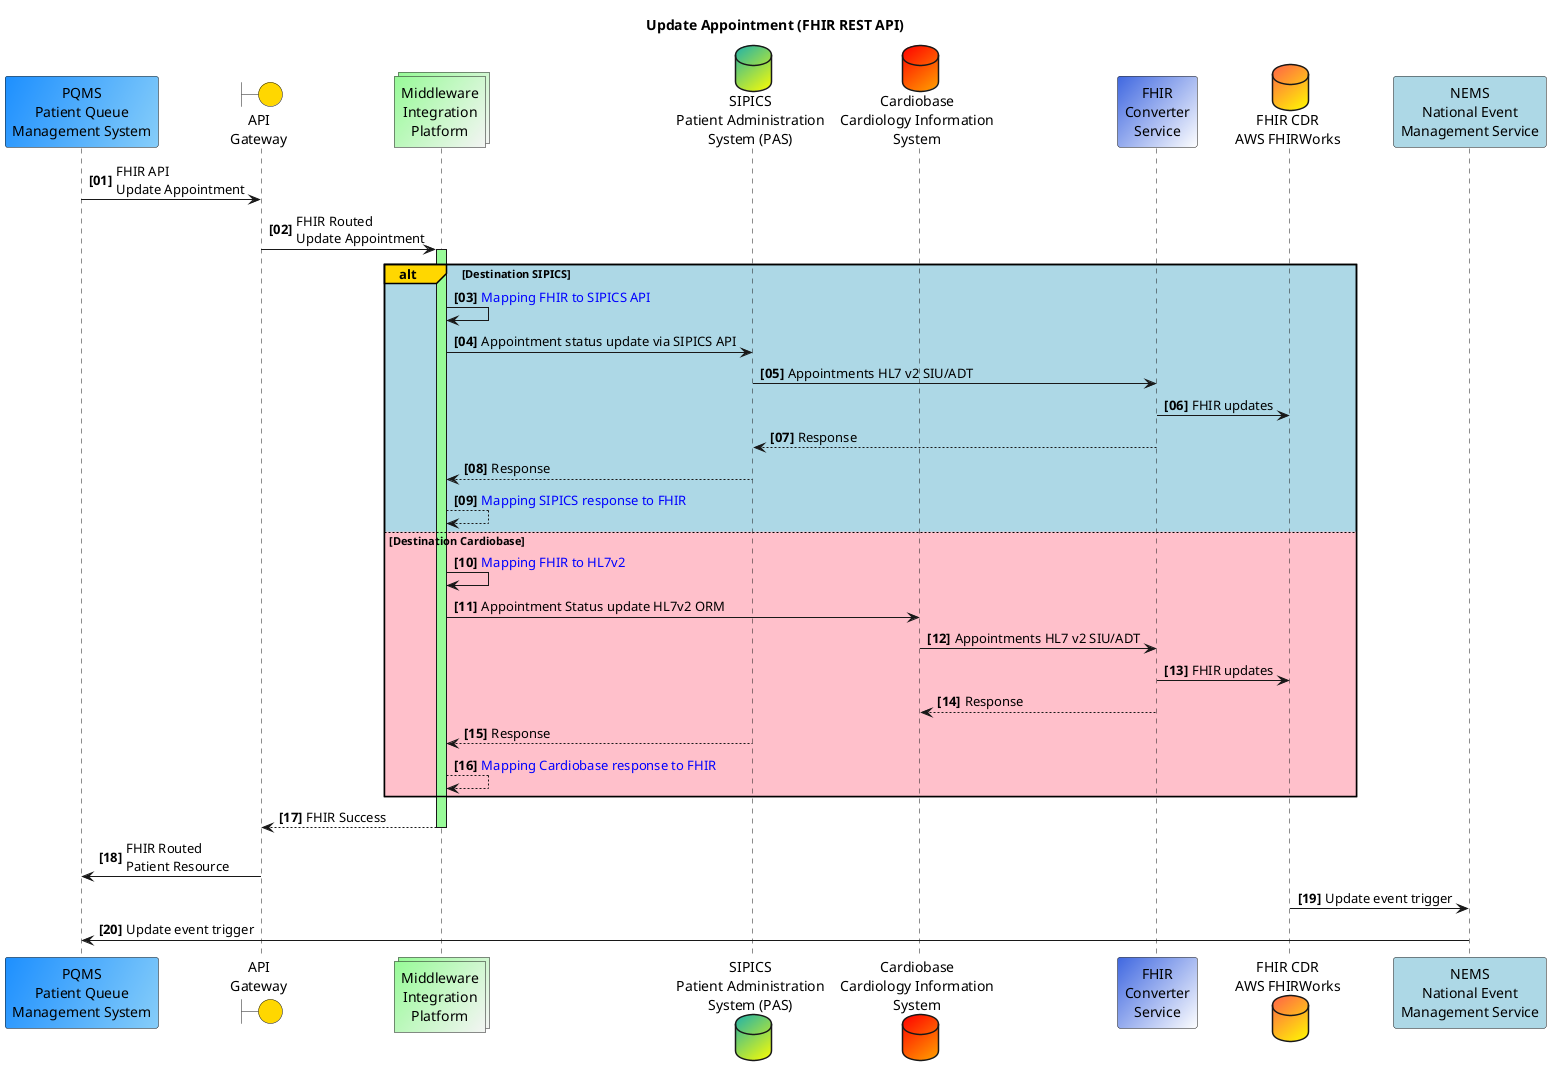 @startuml
'https://plantuml.com/sequence-diagram

autonumber "<b>[00]"
Participant "PQMS\nPatient Queue\nManagement System" as p #dodgerblue/lightskyblue
Boundary "API\nGateway" as a #gold
Collections "Middleware\nIntegration\nPlatform" as m #palegreen/whitesmoke
Database "SIPICS\nPatient Administration\nSystem (PAS)" as s #LightSeaGreen/yellow
Database "Cardiobase\nCardiology Information\nSystem" as c #red/orange
Participant "FHIR\nConverter\nService" as f #royalblue/white
Database "FHIR CDR\nAWS FHIRWorks" as w #tomato/yellow
Participant "NEMS\nNational Event\nManagement Service" as n #lightblue

title Update Appointment (FHIR REST API)
p -> a: FHIR API\nUpdate Appointment
a -> m++ #palegreen: FHIR Routed\nUpdate Appointment
alt#Gold #lightblue Destination SIPICS
  m -> m: <font color=blue>Mapping FHIR to SIPICS API
  m -> s: Appointment status update via SIPICS API
  s -> f: Appointments HL7 v2 SIU/ADT
  f -> w: FHIR updates
  f --> s: Response
  s --> m: Response
  m --> m: <font color=blue>Mapping SIPICS response to FHIR
else #Pink Destination Cardiobase
  m -> m: <font color=blue>Mapping FHIR to HL7v2
  m -> c: Appointment Status update HL7v2 ORM
  c -> f: Appointments HL7 v2 SIU/ADT
  f -> w: FHIR updates
  f --> c: Response
  s --> m: Response
  m --> m: <font color=blue>Mapping Cardiobase response to FHIR
end
return FHIR Success
a->p: FHIR Routed\nPatient Resource



w -> n: Update event trigger
n -> p: Update event trigger




@enduml

